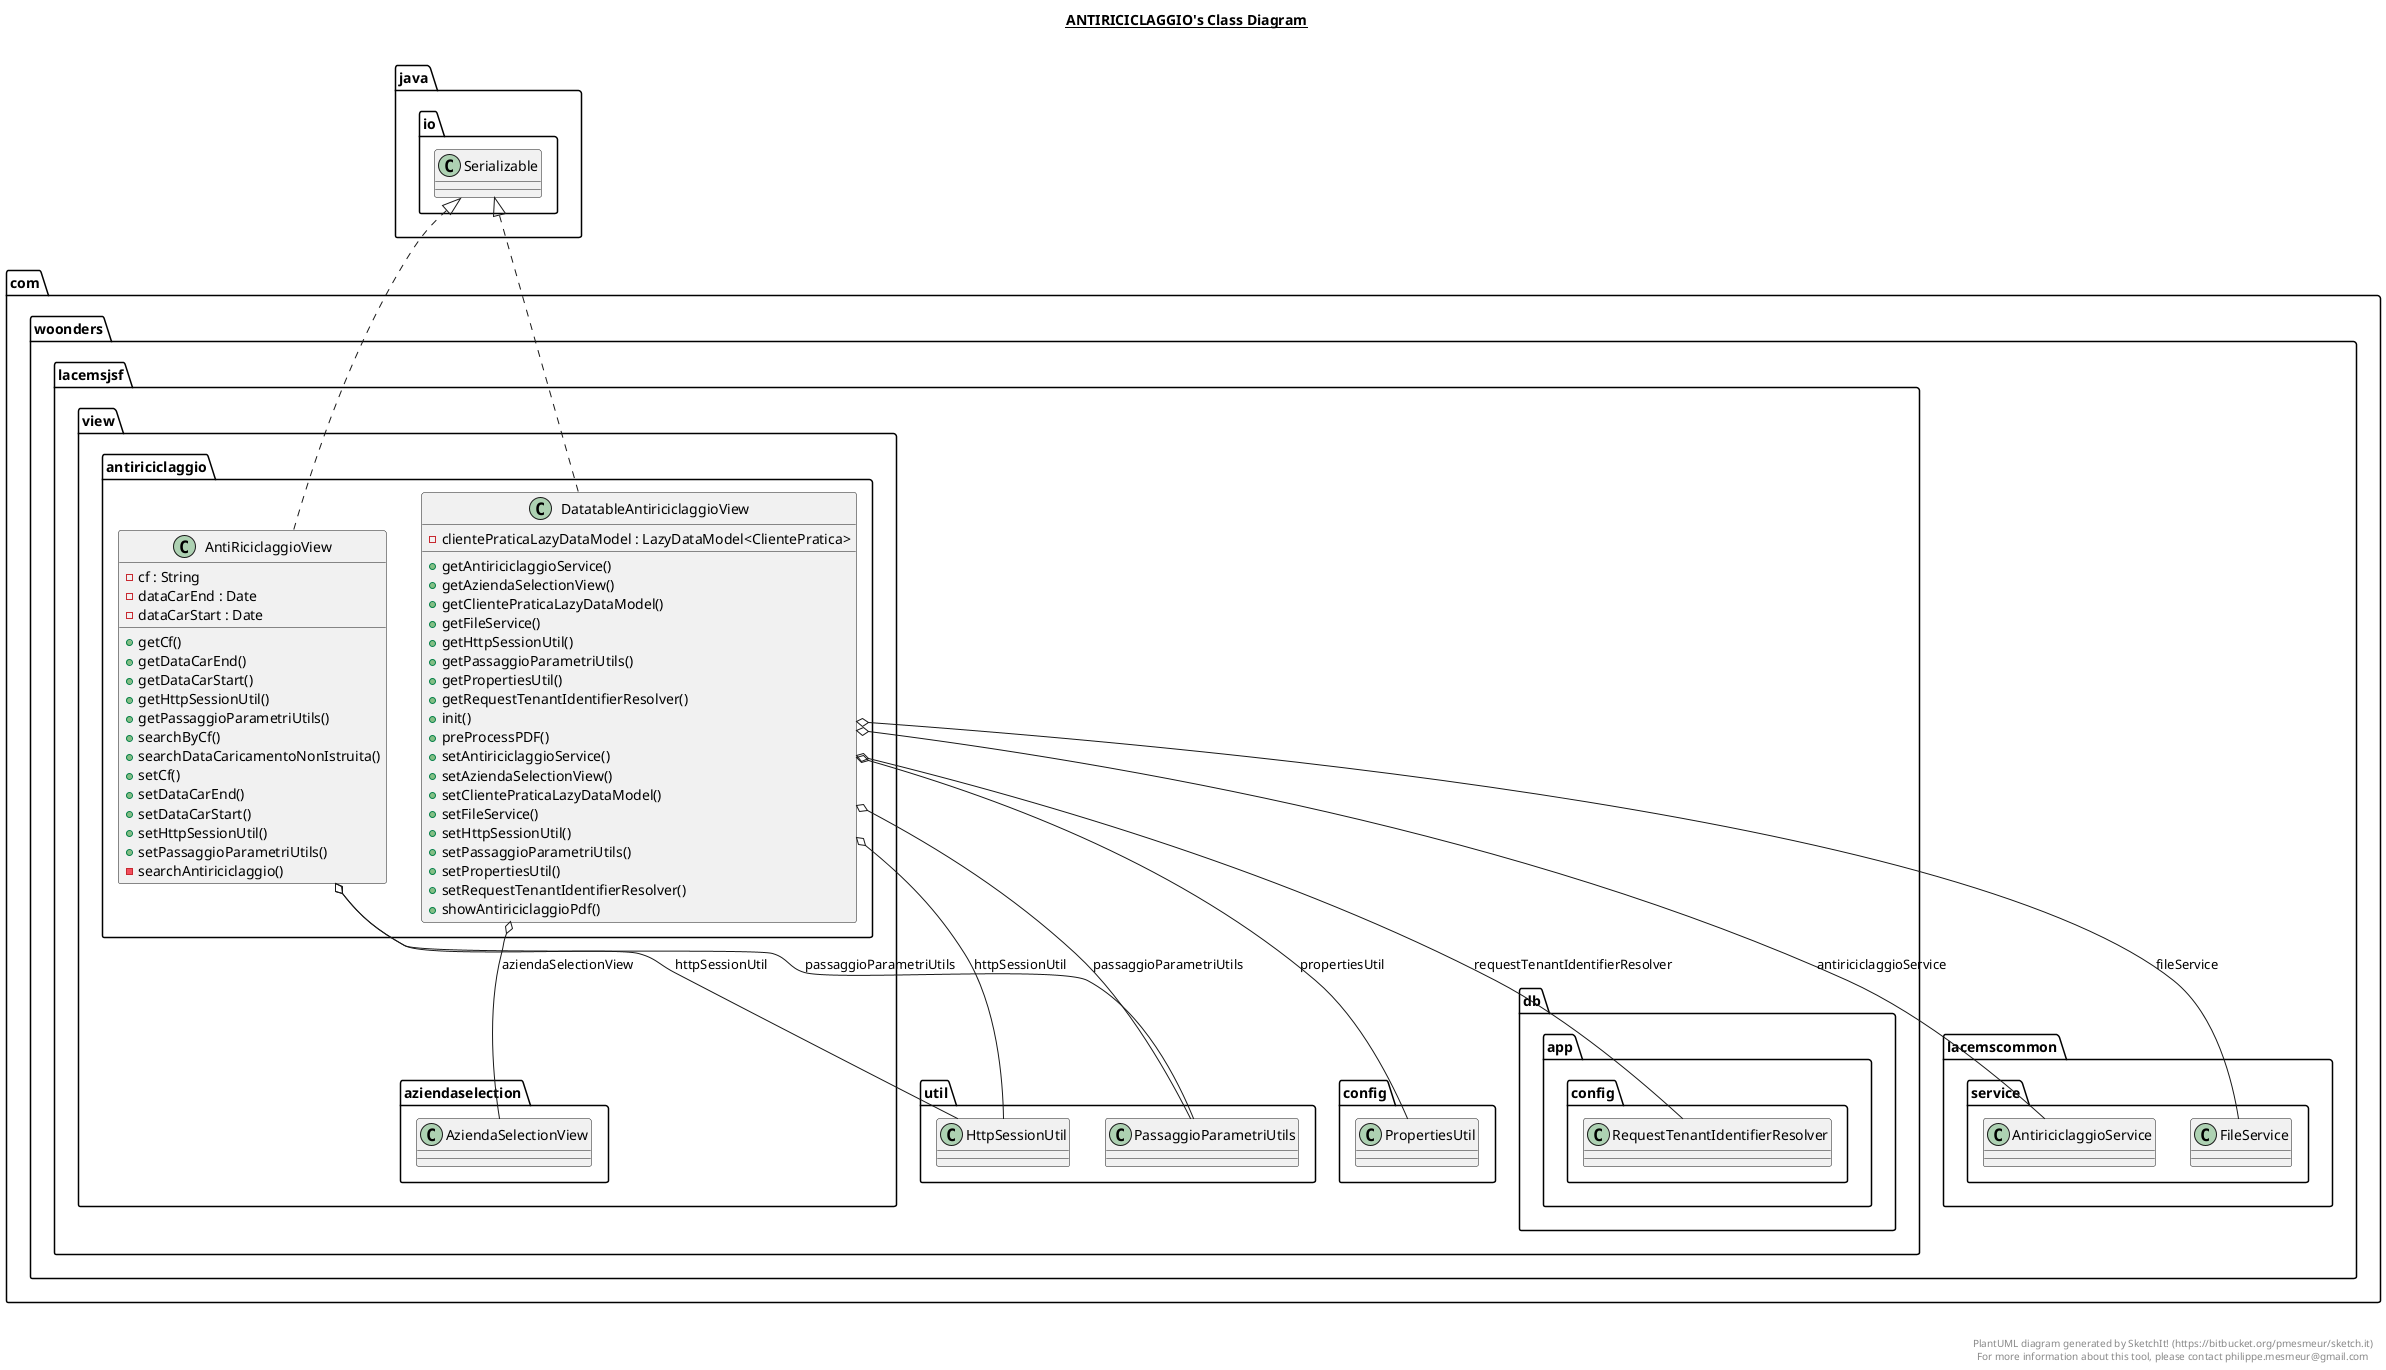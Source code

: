 @startuml

title __ANTIRICICLAGGIO's Class Diagram__\n

  namespace com.woonders.lacemsjsf.view.antiriciclaggio {
    class com.woonders.lacemsjsf.view.antiriciclaggio.AntiRiciclaggioView {
        - cf : String
        - dataCarEnd : Date
        - dataCarStart : Date
        + getCf()
        + getDataCarEnd()
        + getDataCarStart()
        + getHttpSessionUtil()
        + getPassaggioParametriUtils()
        + searchByCf()
        + searchDataCaricamentoNonIstruita()
        + setCf()
        + setDataCarEnd()
        + setDataCarStart()
        + setHttpSessionUtil()
        + setPassaggioParametriUtils()
        - searchAntiriciclaggio()
    }
  }
  

  namespace com.woonders.lacemsjsf.view.antiriciclaggio {
    class com.woonders.lacemsjsf.view.antiriciclaggio.DatatableAntiriciclaggioView {
        - clientePraticaLazyDataModel : LazyDataModel<ClientePratica>
        + getAntiriciclaggioService()
        + getAziendaSelectionView()
        + getClientePraticaLazyDataModel()
        + getFileService()
        + getHttpSessionUtil()
        + getPassaggioParametriUtils()
        + getPropertiesUtil()
        + getRequestTenantIdentifierResolver()
        + init()
        + preProcessPDF()
        + setAntiriciclaggioService()
        + setAziendaSelectionView()
        + setClientePraticaLazyDataModel()
        + setFileService()
        + setHttpSessionUtil()
        + setPassaggioParametriUtils()
        + setPropertiesUtil()
        + setRequestTenantIdentifierResolver()
        + showAntiriciclaggioPdf()
    }
  }
  

  com.woonders.lacemsjsf.view.antiriciclaggio.AntiRiciclaggioView .up.|> java.io.Serializable
  com.woonders.lacemsjsf.view.antiriciclaggio.AntiRiciclaggioView o-- com.woonders.lacemsjsf.util.HttpSessionUtil : httpSessionUtil
  com.woonders.lacemsjsf.view.antiriciclaggio.AntiRiciclaggioView o-- com.woonders.lacemsjsf.util.PassaggioParametriUtils : passaggioParametriUtils
  com.woonders.lacemsjsf.view.antiriciclaggio.DatatableAntiriciclaggioView .up.|> java.io.Serializable
  com.woonders.lacemsjsf.view.antiriciclaggio.DatatableAntiriciclaggioView o-- com.woonders.lacemscommon.service.AntiriciclaggioService : antiriciclaggioService
  com.woonders.lacemsjsf.view.antiriciclaggio.DatatableAntiriciclaggioView o-- com.woonders.lacemsjsf.view.aziendaselection.AziendaSelectionView : aziendaSelectionView
  com.woonders.lacemsjsf.view.antiriciclaggio.DatatableAntiriciclaggioView o-- com.woonders.lacemscommon.service.FileService : fileService
  com.woonders.lacemsjsf.view.antiriciclaggio.DatatableAntiriciclaggioView o-- com.woonders.lacemsjsf.util.HttpSessionUtil : httpSessionUtil
  com.woonders.lacemsjsf.view.antiriciclaggio.DatatableAntiriciclaggioView o-- com.woonders.lacemsjsf.util.PassaggioParametriUtils : passaggioParametriUtils
  com.woonders.lacemsjsf.view.antiriciclaggio.DatatableAntiriciclaggioView o-- com.woonders.lacemsjsf.config.PropertiesUtil : propertiesUtil
  com.woonders.lacemsjsf.view.antiriciclaggio.DatatableAntiriciclaggioView o-- com.woonders.lacemsjsf.db.app.config.RequestTenantIdentifierResolver : requestTenantIdentifierResolver


right footer


PlantUML diagram generated by SketchIt! (https://bitbucket.org/pmesmeur/sketch.it)
For more information about this tool, please contact philippe.mesmeur@gmail.com
endfooter

@enduml
